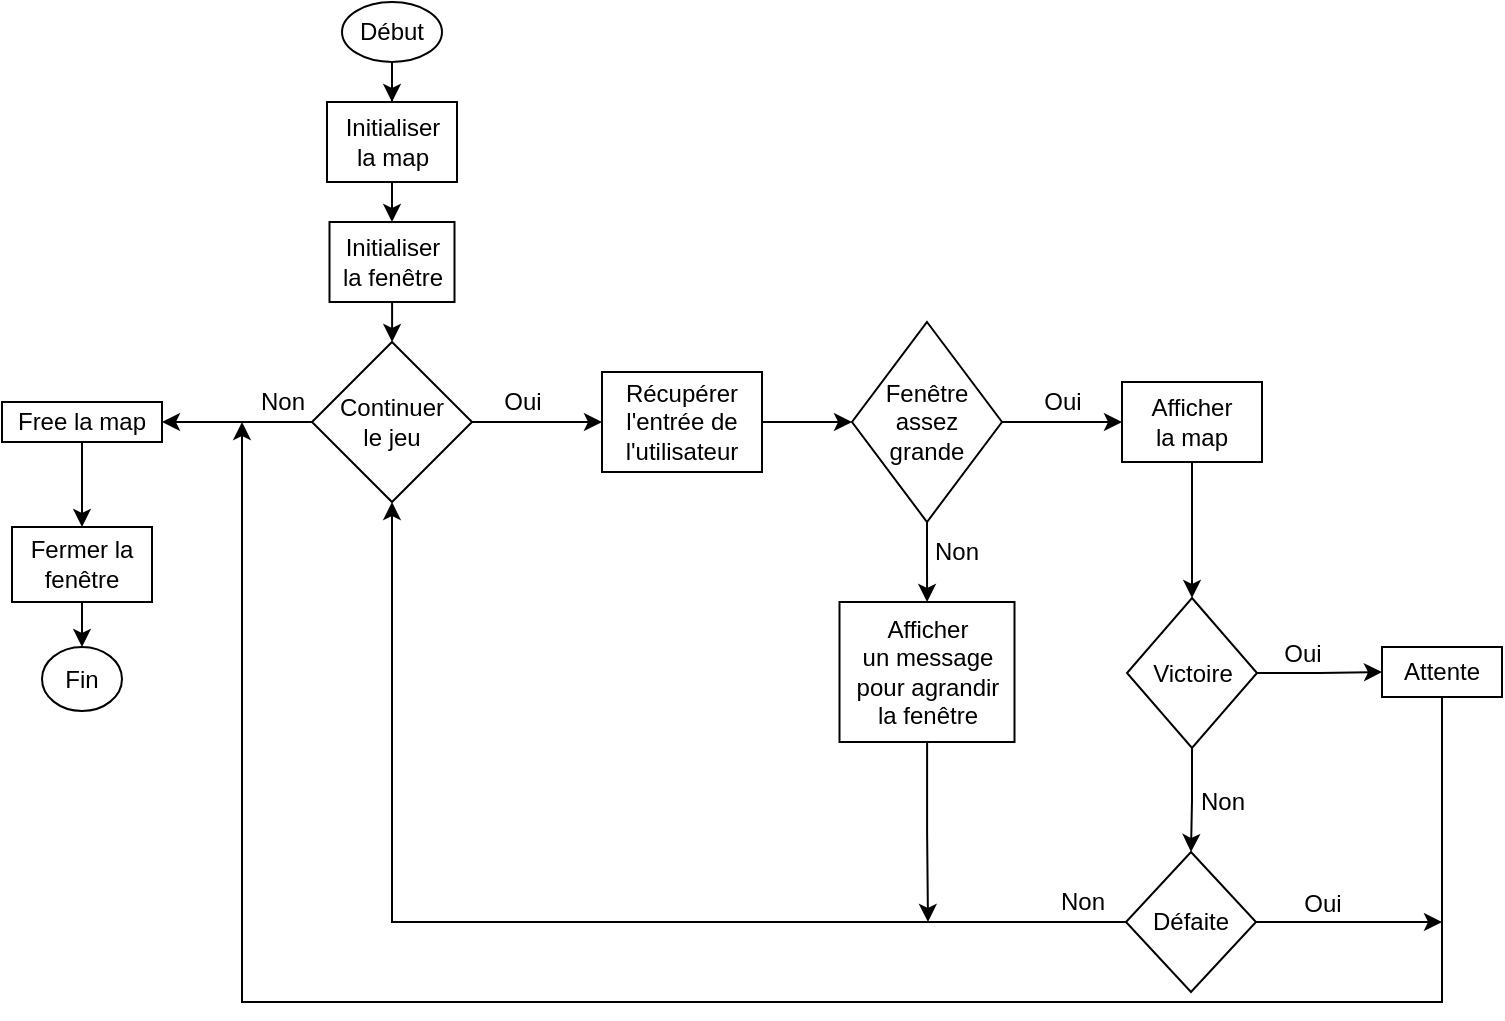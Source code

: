 <mxfile version="14.4.9" type="github"><diagram id="7E9Tx5_zuyiZe8MSlTVT" name="Page-1"><mxGraphModel dx="1185" dy="640" grid="1" gridSize="10" guides="1" tooltips="1" connect="1" arrows="1" fold="1" page="1" pageScale="1" pageWidth="850" pageHeight="1100" math="0" shadow="0"><root><mxCell id="0"/><mxCell id="1" parent="0"/><mxCell id="zHDUww8_HV5XPqnT64eR-3" value="" style="edgeStyle=orthogonalEdgeStyle;rounded=0;orthogonalLoop=1;jettySize=auto;html=1;" edge="1" parent="1" source="zHDUww8_HV5XPqnT64eR-1" target="zHDUww8_HV5XPqnT64eR-2"><mxGeometry relative="1" as="geometry"/></mxCell><mxCell id="zHDUww8_HV5XPqnT64eR-1" value="Début" style="ellipse;whiteSpace=wrap;html=1;" vertex="1" parent="1"><mxGeometry x="170" y="20" width="50" height="30" as="geometry"/></mxCell><mxCell id="zHDUww8_HV5XPqnT64eR-5" value="" style="edgeStyle=orthogonalEdgeStyle;rounded=0;orthogonalLoop=1;jettySize=auto;html=1;" edge="1" parent="1" source="zHDUww8_HV5XPqnT64eR-2" target="zHDUww8_HV5XPqnT64eR-4"><mxGeometry relative="1" as="geometry"/></mxCell><mxCell id="zHDUww8_HV5XPqnT64eR-2" value="Initialiser&lt;br&gt;la map" style="whiteSpace=wrap;html=1;" vertex="1" parent="1"><mxGeometry x="162.5" y="70" width="65" height="40" as="geometry"/></mxCell><mxCell id="zHDUww8_HV5XPqnT64eR-7" value="" style="edgeStyle=orthogonalEdgeStyle;rounded=0;orthogonalLoop=1;jettySize=auto;html=1;" edge="1" parent="1" source="zHDUww8_HV5XPqnT64eR-4" target="zHDUww8_HV5XPqnT64eR-6"><mxGeometry relative="1" as="geometry"/></mxCell><mxCell id="zHDUww8_HV5XPqnT64eR-4" value="Initialiser&lt;br&gt;la fenêtre" style="whiteSpace=wrap;html=1;" vertex="1" parent="1"><mxGeometry x="163.75" y="130" width="62.5" height="40" as="geometry"/></mxCell><mxCell id="zHDUww8_HV5XPqnT64eR-9" value="" style="edgeStyle=orthogonalEdgeStyle;rounded=0;orthogonalLoop=1;jettySize=auto;html=1;" edge="1" parent="1" source="zHDUww8_HV5XPqnT64eR-6" target="zHDUww8_HV5XPqnT64eR-8"><mxGeometry relative="1" as="geometry"/></mxCell><mxCell id="zHDUww8_HV5XPqnT64eR-30" value="" style="edgeStyle=orthogonalEdgeStyle;rounded=0;orthogonalLoop=1;jettySize=auto;html=1;" edge="1" parent="1" source="zHDUww8_HV5XPqnT64eR-6" target="zHDUww8_HV5XPqnT64eR-29"><mxGeometry relative="1" as="geometry"/></mxCell><mxCell id="zHDUww8_HV5XPqnT64eR-6" value="Continuer&lt;br&gt;le jeu" style="rhombus;whiteSpace=wrap;html=1;" vertex="1" parent="1"><mxGeometry x="155" y="190" width="80" height="80" as="geometry"/></mxCell><mxCell id="zHDUww8_HV5XPqnT64eR-13" value="" style="edgeStyle=orthogonalEdgeStyle;rounded=0;orthogonalLoop=1;jettySize=auto;html=1;" edge="1" parent="1" source="zHDUww8_HV5XPqnT64eR-8" target="zHDUww8_HV5XPqnT64eR-12"><mxGeometry relative="1" as="geometry"/></mxCell><mxCell id="zHDUww8_HV5XPqnT64eR-8" value="Récupérer&lt;br&gt;l'entrée de&lt;br&gt;l'utilisateur" style="whiteSpace=wrap;html=1;" vertex="1" parent="1"><mxGeometry x="300" y="205" width="80" height="50" as="geometry"/></mxCell><mxCell id="zHDUww8_HV5XPqnT64eR-15" value="" style="edgeStyle=orthogonalEdgeStyle;rounded=0;orthogonalLoop=1;jettySize=auto;html=1;" edge="1" parent="1" source="zHDUww8_HV5XPqnT64eR-12" target="zHDUww8_HV5XPqnT64eR-14"><mxGeometry relative="1" as="geometry"/></mxCell><mxCell id="zHDUww8_HV5XPqnT64eR-17" value="" style="edgeStyle=orthogonalEdgeStyle;rounded=0;orthogonalLoop=1;jettySize=auto;html=1;" edge="1" parent="1" source="zHDUww8_HV5XPqnT64eR-12" target="zHDUww8_HV5XPqnT64eR-16"><mxGeometry relative="1" as="geometry"/></mxCell><mxCell id="zHDUww8_HV5XPqnT64eR-12" value="Fenêtre&lt;br&gt;assez&lt;br&gt;grande" style="rhombus;whiteSpace=wrap;html=1;" vertex="1" parent="1"><mxGeometry x="425" y="180" width="75" height="100" as="geometry"/></mxCell><mxCell id="zHDUww8_HV5XPqnT64eR-33" value="" style="edgeStyle=orthogonalEdgeStyle;rounded=0;orthogonalLoop=1;jettySize=auto;html=1;" edge="1" parent="1" source="zHDUww8_HV5XPqnT64eR-14" target="zHDUww8_HV5XPqnT64eR-18"><mxGeometry relative="1" as="geometry"/></mxCell><mxCell id="zHDUww8_HV5XPqnT64eR-14" value="Afficher&lt;br&gt;la map" style="whiteSpace=wrap;html=1;" vertex="1" parent="1"><mxGeometry x="560" y="210" width="70" height="40" as="geometry"/></mxCell><mxCell id="zHDUww8_HV5XPqnT64eR-19" value="" style="edgeStyle=orthogonalEdgeStyle;rounded=0;orthogonalLoop=1;jettySize=auto;html=1;" edge="1" parent="1" source="zHDUww8_HV5XPqnT64eR-16"><mxGeometry relative="1" as="geometry"><mxPoint x="463" y="480" as="targetPoint"/></mxGeometry></mxCell><mxCell id="zHDUww8_HV5XPqnT64eR-16" value="Afficher&lt;br&gt;un message&lt;br&gt;pour agrandir&lt;br&gt;la fenêtre" style="whiteSpace=wrap;html=1;" vertex="1" parent="1"><mxGeometry x="418.75" y="320" width="87.5" height="70" as="geometry"/></mxCell><mxCell id="zHDUww8_HV5XPqnT64eR-21" value="" style="edgeStyle=orthogonalEdgeStyle;rounded=0;orthogonalLoop=1;jettySize=auto;html=1;" edge="1" parent="1" source="zHDUww8_HV5XPqnT64eR-18" target="zHDUww8_HV5XPqnT64eR-20"><mxGeometry relative="1" as="geometry"/></mxCell><mxCell id="zHDUww8_HV5XPqnT64eR-27" value="" style="edgeStyle=orthogonalEdgeStyle;rounded=0;orthogonalLoop=1;jettySize=auto;html=1;" edge="1" parent="1" source="zHDUww8_HV5XPqnT64eR-18" target="zHDUww8_HV5XPqnT64eR-26"><mxGeometry relative="1" as="geometry"/></mxCell><mxCell id="zHDUww8_HV5XPqnT64eR-18" value="Victoire" style="rhombus;whiteSpace=wrap;html=1;" vertex="1" parent="1"><mxGeometry x="562.5" y="318" width="65" height="75" as="geometry"/></mxCell><mxCell id="zHDUww8_HV5XPqnT64eR-25" value="" style="edgeStyle=orthogonalEdgeStyle;rounded=0;orthogonalLoop=1;jettySize=auto;html=1;" edge="1" parent="1" source="zHDUww8_HV5XPqnT64eR-20"><mxGeometry relative="1" as="geometry"><mxPoint x="120" y="230" as="targetPoint"/><Array as="points"><mxPoint x="720" y="520"/><mxPoint x="120" y="520"/></Array></mxGeometry></mxCell><mxCell id="zHDUww8_HV5XPqnT64eR-20" value="Attente" style="whiteSpace=wrap;html=1;" vertex="1" parent="1"><mxGeometry x="690" y="342.5" width="60" height="25" as="geometry"/></mxCell><mxCell id="zHDUww8_HV5XPqnT64eR-28" style="edgeStyle=orthogonalEdgeStyle;rounded=0;orthogonalLoop=1;jettySize=auto;html=1;" edge="1" parent="1" source="zHDUww8_HV5XPqnT64eR-26"><mxGeometry relative="1" as="geometry"><mxPoint x="720" y="480" as="targetPoint"/><Array as="points"><mxPoint x="720" y="480"/></Array></mxGeometry></mxCell><mxCell id="zHDUww8_HV5XPqnT64eR-34" style="edgeStyle=orthogonalEdgeStyle;rounded=0;orthogonalLoop=1;jettySize=auto;html=1;entryX=0.5;entryY=1;entryDx=0;entryDy=0;" edge="1" parent="1" source="zHDUww8_HV5XPqnT64eR-26" target="zHDUww8_HV5XPqnT64eR-6"><mxGeometry relative="1" as="geometry"><Array as="points"><mxPoint x="195" y="480"/></Array></mxGeometry></mxCell><mxCell id="zHDUww8_HV5XPqnT64eR-26" value="Défaite" style="rhombus;whiteSpace=wrap;html=1;" vertex="1" parent="1"><mxGeometry x="562" y="445" width="65" height="70" as="geometry"/></mxCell><mxCell id="zHDUww8_HV5XPqnT64eR-32" value="" style="edgeStyle=orthogonalEdgeStyle;rounded=0;orthogonalLoop=1;jettySize=auto;html=1;" edge="1" parent="1" source="zHDUww8_HV5XPqnT64eR-29" target="zHDUww8_HV5XPqnT64eR-31"><mxGeometry relative="1" as="geometry"/></mxCell><mxCell id="zHDUww8_HV5XPqnT64eR-29" value="Free la map" style="whiteSpace=wrap;html=1;" vertex="1" parent="1"><mxGeometry y="220" width="80" height="20" as="geometry"/></mxCell><mxCell id="zHDUww8_HV5XPqnT64eR-36" value="" style="edgeStyle=orthogonalEdgeStyle;rounded=0;orthogonalLoop=1;jettySize=auto;html=1;" edge="1" parent="1" source="zHDUww8_HV5XPqnT64eR-31" target="zHDUww8_HV5XPqnT64eR-35"><mxGeometry relative="1" as="geometry"/></mxCell><mxCell id="zHDUww8_HV5XPqnT64eR-31" value="Fermer la&lt;br&gt;fenêtre" style="whiteSpace=wrap;html=1;" vertex="1" parent="1"><mxGeometry x="5" y="282.5" width="70" height="37.5" as="geometry"/></mxCell><mxCell id="zHDUww8_HV5XPqnT64eR-35" value="Fin" style="ellipse;whiteSpace=wrap;html=1;" vertex="1" parent="1"><mxGeometry x="20" y="342.5" width="40" height="32" as="geometry"/></mxCell><mxCell id="zHDUww8_HV5XPqnT64eR-37" value="Oui" style="text;html=1;align=center;verticalAlign=middle;resizable=0;points=[];autosize=1;" vertex="1" parent="1"><mxGeometry x="245" y="210" width="30" height="20" as="geometry"/></mxCell><mxCell id="zHDUww8_HV5XPqnT64eR-38" value="Oui" style="text;html=1;align=center;verticalAlign=middle;resizable=0;points=[];autosize=1;" vertex="1" parent="1"><mxGeometry x="515" y="210" width="30" height="20" as="geometry"/></mxCell><mxCell id="zHDUww8_HV5XPqnT64eR-39" value="Oui" style="text;html=1;align=center;verticalAlign=middle;resizable=0;points=[];autosize=1;" vertex="1" parent="1"><mxGeometry x="635" y="336" width="30" height="20" as="geometry"/></mxCell><mxCell id="zHDUww8_HV5XPqnT64eR-40" value="Oui" style="text;html=1;align=center;verticalAlign=middle;resizable=0;points=[];autosize=1;" vertex="1" parent="1"><mxGeometry x="645" y="461" width="30" height="20" as="geometry"/></mxCell><mxCell id="zHDUww8_HV5XPqnT64eR-41" value="Non" style="text;html=1;align=center;verticalAlign=middle;resizable=0;points=[];autosize=1;" vertex="1" parent="1"><mxGeometry x="120" y="210" width="40" height="20" as="geometry"/></mxCell><mxCell id="zHDUww8_HV5XPqnT64eR-42" value="Non" style="text;html=1;align=center;verticalAlign=middle;resizable=0;points=[];autosize=1;" vertex="1" parent="1"><mxGeometry x="457" y="285" width="40" height="20" as="geometry"/></mxCell><mxCell id="zHDUww8_HV5XPqnT64eR-43" value="Non" style="text;html=1;align=center;verticalAlign=middle;resizable=0;points=[];autosize=1;" vertex="1" parent="1"><mxGeometry x="590" y="410" width="40" height="20" as="geometry"/></mxCell><mxCell id="zHDUww8_HV5XPqnT64eR-44" value="Non" style="text;html=1;align=center;verticalAlign=middle;resizable=0;points=[];autosize=1;" vertex="1" parent="1"><mxGeometry x="520" y="460" width="40" height="20" as="geometry"/></mxCell></root></mxGraphModel></diagram></mxfile>